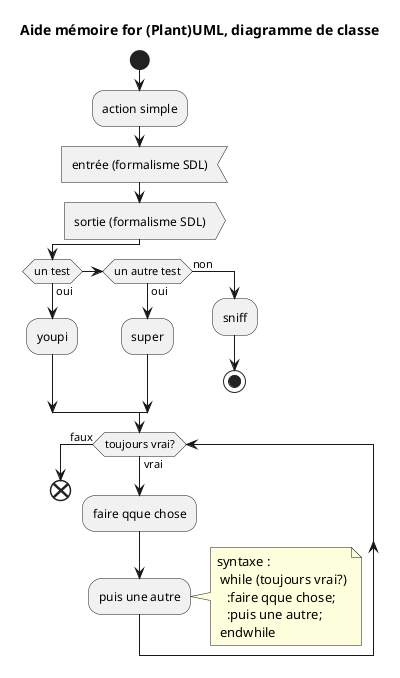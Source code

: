 @startuml

    title Aide mémoire for (Plant)UML, diagramme de classe

    start

    :action simple;
    :entrée (formalisme SDL)<
    :sortie (formalisme SDL)>

    if (un test) then (oui)
      :youpi;
    elseif (un autre test) then (oui)
      :super;
    else (non)
      :sniff;
      stop
    endif
    note right
        syntaxe :
         if (un test) then (oui)
         else (non)
         endif
    end note


    while (toujours vrai?) is (vrai)
      :faire qque chose;
      :puis une autre;
    endwhile (faux)

    note right
        syntaxe :
         while (toujours vrai?)
           :faire qque chose;
           :puis une autre;
         endwhile
    end note

    end


@enduml
